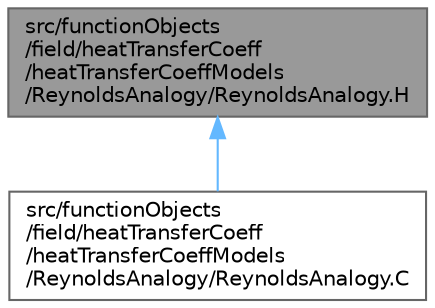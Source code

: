 digraph "src/functionObjects/field/heatTransferCoeff/heatTransferCoeffModels/ReynoldsAnalogy/ReynoldsAnalogy.H"
{
 // LATEX_PDF_SIZE
  bgcolor="transparent";
  edge [fontname=Helvetica,fontsize=10,labelfontname=Helvetica,labelfontsize=10];
  node [fontname=Helvetica,fontsize=10,shape=box,height=0.2,width=0.4];
  Node1 [id="Node000001",label="src/functionObjects\l/field/heatTransferCoeff\l/heatTransferCoeffModels\l/ReynoldsAnalogy/ReynoldsAnalogy.H",height=0.2,width=0.4,color="gray40", fillcolor="grey60", style="filled", fontcolor="black",tooltip=" "];
  Node1 -> Node2 [id="edge1_Node000001_Node000002",dir="back",color="steelblue1",style="solid",tooltip=" "];
  Node2 [id="Node000002",label="src/functionObjects\l/field/heatTransferCoeff\l/heatTransferCoeffModels\l/ReynoldsAnalogy/ReynoldsAnalogy.C",height=0.2,width=0.4,color="grey40", fillcolor="white", style="filled",URL="$ReynoldsAnalogy_8C.html",tooltip=" "];
}
